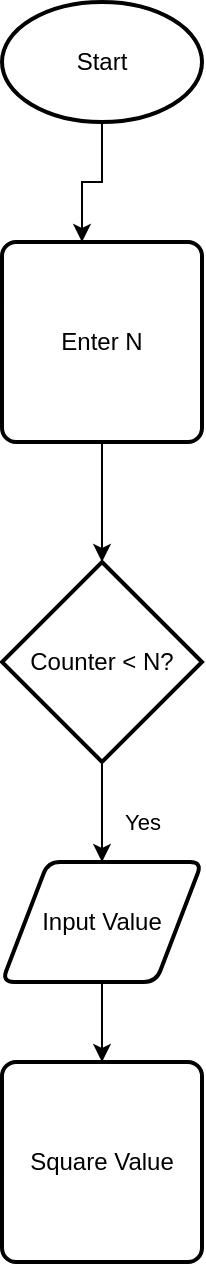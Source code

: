 <mxfile version="20.8.23" type="github">
  <diagram id="C5RBs43oDa-KdzZeNtuy" name="Page-1">
    <mxGraphModel dx="1044" dy="1135" grid="1" gridSize="10" guides="1" tooltips="1" connect="1" arrows="1" fold="1" page="1" pageScale="1" pageWidth="827" pageHeight="1169" math="0" shadow="0">
      <root>
        <mxCell id="WIyWlLk6GJQsqaUBKTNV-0" />
        <mxCell id="WIyWlLk6GJQsqaUBKTNV-1" parent="WIyWlLk6GJQsqaUBKTNV-0" />
        <mxCell id="xcYycrhQfplcxfx5c9l_-6" style="edgeStyle=orthogonalEdgeStyle;rounded=0;orthogonalLoop=1;jettySize=auto;html=1;entryX=0.4;entryY=0;entryDx=0;entryDy=0;entryPerimeter=0;" edge="1" parent="WIyWlLk6GJQsqaUBKTNV-1" source="xcYycrhQfplcxfx5c9l_-4" target="xcYycrhQfplcxfx5c9l_-5">
          <mxGeometry relative="1" as="geometry" />
        </mxCell>
        <mxCell id="xcYycrhQfplcxfx5c9l_-4" value="Start" style="strokeWidth=2;html=1;shape=mxgraph.flowchart.start_1;whiteSpace=wrap;" vertex="1" parent="WIyWlLk6GJQsqaUBKTNV-1">
          <mxGeometry x="160" y="40" width="100" height="60" as="geometry" />
        </mxCell>
        <mxCell id="xcYycrhQfplcxfx5c9l_-9" style="edgeStyle=orthogonalEdgeStyle;rounded=0;orthogonalLoop=1;jettySize=auto;html=1;entryX=0.5;entryY=0;entryDx=0;entryDy=0;entryPerimeter=0;" edge="1" parent="WIyWlLk6GJQsqaUBKTNV-1" source="xcYycrhQfplcxfx5c9l_-5" target="xcYycrhQfplcxfx5c9l_-7">
          <mxGeometry relative="1" as="geometry" />
        </mxCell>
        <mxCell id="xcYycrhQfplcxfx5c9l_-5" value="Enter N" style="rounded=1;whiteSpace=wrap;html=1;absoluteArcSize=1;arcSize=14;strokeWidth=2;" vertex="1" parent="WIyWlLk6GJQsqaUBKTNV-1">
          <mxGeometry x="160" y="160" width="100" height="100" as="geometry" />
        </mxCell>
        <mxCell id="xcYycrhQfplcxfx5c9l_-11" value="Yes" style="edgeStyle=orthogonalEdgeStyle;rounded=0;orthogonalLoop=1;jettySize=auto;html=1;entryX=0.5;entryY=0;entryDx=0;entryDy=0;" edge="1" parent="WIyWlLk6GJQsqaUBKTNV-1" source="xcYycrhQfplcxfx5c9l_-7" target="xcYycrhQfplcxfx5c9l_-10">
          <mxGeometry x="0.2" y="20" relative="1" as="geometry">
            <mxPoint as="offset" />
          </mxGeometry>
        </mxCell>
        <mxCell id="xcYycrhQfplcxfx5c9l_-7" value="Counter &amp;lt; N?" style="strokeWidth=2;html=1;shape=mxgraph.flowchart.decision;whiteSpace=wrap;" vertex="1" parent="WIyWlLk6GJQsqaUBKTNV-1">
          <mxGeometry x="160" y="320" width="100" height="100" as="geometry" />
        </mxCell>
        <mxCell id="xcYycrhQfplcxfx5c9l_-13" style="edgeStyle=orthogonalEdgeStyle;rounded=0;orthogonalLoop=1;jettySize=auto;html=1;entryX=0.5;entryY=0;entryDx=0;entryDy=0;" edge="1" parent="WIyWlLk6GJQsqaUBKTNV-1" source="xcYycrhQfplcxfx5c9l_-10" target="xcYycrhQfplcxfx5c9l_-12">
          <mxGeometry relative="1" as="geometry" />
        </mxCell>
        <mxCell id="xcYycrhQfplcxfx5c9l_-10" value="Input Value" style="shape=parallelogram;html=1;strokeWidth=2;perimeter=parallelogramPerimeter;whiteSpace=wrap;rounded=1;arcSize=12;size=0.23;" vertex="1" parent="WIyWlLk6GJQsqaUBKTNV-1">
          <mxGeometry x="160" y="470" width="100" height="60" as="geometry" />
        </mxCell>
        <mxCell id="xcYycrhQfplcxfx5c9l_-12" value="Square Value" style="rounded=1;whiteSpace=wrap;html=1;absoluteArcSize=1;arcSize=14;strokeWidth=2;" vertex="1" parent="WIyWlLk6GJQsqaUBKTNV-1">
          <mxGeometry x="160" y="570" width="100" height="100" as="geometry" />
        </mxCell>
      </root>
    </mxGraphModel>
  </diagram>
</mxfile>
